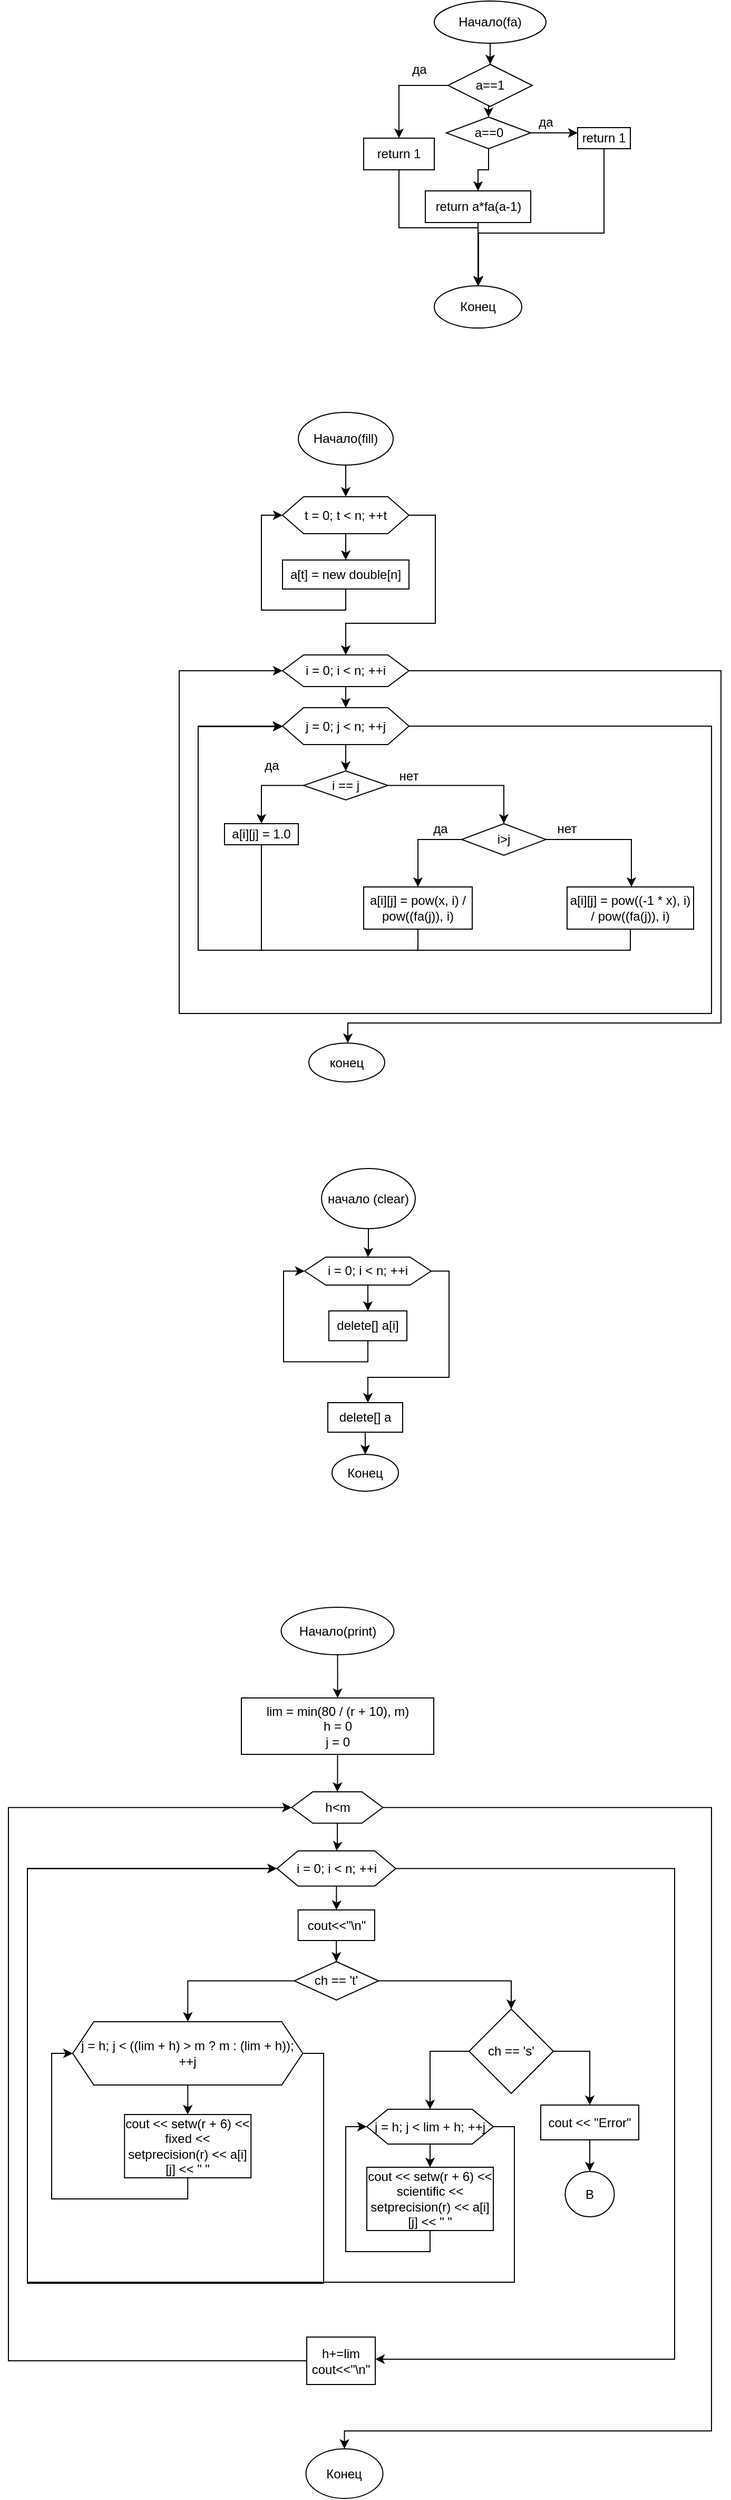 <mxfile version="22.0.3" type="device">
  <diagram name="Страница — 1" id="eBYoO9lafieUX8PKDWNE">
    <mxGraphModel dx="2555" dy="997" grid="1" gridSize="1" guides="1" tooltips="1" connect="1" arrows="1" fold="1" page="1" pageScale="1" pageWidth="827" pageHeight="1169" math="0" shadow="0">
      <root>
        <mxCell id="0" />
        <mxCell id="1" parent="0" />
        <mxCell id="6dYSMGZ0HDnnKK7Jf3ug-3" value="" style="edgeStyle=orthogonalEdgeStyle;rounded=0;orthogonalLoop=1;jettySize=auto;html=1;" edge="1" parent="1" source="6dYSMGZ0HDnnKK7Jf3ug-1" target="6dYSMGZ0HDnnKK7Jf3ug-2">
          <mxGeometry relative="1" as="geometry" />
        </mxCell>
        <mxCell id="6dYSMGZ0HDnnKK7Jf3ug-1" value="Начало(fa)" style="ellipse;whiteSpace=wrap;html=1;" vertex="1" parent="1">
          <mxGeometry x="354" width="106" height="40" as="geometry" />
        </mxCell>
        <mxCell id="6dYSMGZ0HDnnKK7Jf3ug-5" value="" style="edgeStyle=orthogonalEdgeStyle;rounded=0;orthogonalLoop=1;jettySize=auto;html=1;" edge="1" parent="1" source="6dYSMGZ0HDnnKK7Jf3ug-2" target="6dYSMGZ0HDnnKK7Jf3ug-4">
          <mxGeometry relative="1" as="geometry" />
        </mxCell>
        <mxCell id="6dYSMGZ0HDnnKK7Jf3ug-42" style="edgeStyle=orthogonalEdgeStyle;rounded=0;orthogonalLoop=1;jettySize=auto;html=1;exitX=0.5;exitY=1;exitDx=0;exitDy=0;entryX=0.5;entryY=0;entryDx=0;entryDy=0;" edge="1" parent="1" source="6dYSMGZ0HDnnKK7Jf3ug-2" target="6dYSMGZ0HDnnKK7Jf3ug-41">
          <mxGeometry relative="1" as="geometry" />
        </mxCell>
        <mxCell id="6dYSMGZ0HDnnKK7Jf3ug-2" value="a==1" style="rhombus;whiteSpace=wrap;html=1;" vertex="1" parent="1">
          <mxGeometry x="367" y="60" width="80" height="40" as="geometry" />
        </mxCell>
        <mxCell id="6dYSMGZ0HDnnKK7Jf3ug-12" style="edgeStyle=orthogonalEdgeStyle;rounded=0;orthogonalLoop=1;jettySize=auto;html=1;exitX=0.5;exitY=1;exitDx=0;exitDy=0;entryX=0.5;entryY=0;entryDx=0;entryDy=0;" edge="1" parent="1" source="6dYSMGZ0HDnnKK7Jf3ug-4" target="6dYSMGZ0HDnnKK7Jf3ug-11">
          <mxGeometry relative="1" as="geometry" />
        </mxCell>
        <mxCell id="6dYSMGZ0HDnnKK7Jf3ug-4" value="return 1" style="whiteSpace=wrap;html=1;" vertex="1" parent="1">
          <mxGeometry x="287" y="130" width="67" height="30" as="geometry" />
        </mxCell>
        <mxCell id="6dYSMGZ0HDnnKK7Jf3ug-10" style="edgeStyle=orthogonalEdgeStyle;rounded=0;orthogonalLoop=1;jettySize=auto;html=1;exitX=0.5;exitY=1;exitDx=0;exitDy=0;" edge="1" parent="1" source="6dYSMGZ0HDnnKK7Jf3ug-8" target="6dYSMGZ0HDnnKK7Jf3ug-11">
          <mxGeometry relative="1" as="geometry">
            <mxPoint x="400" y="220" as="targetPoint" />
          </mxGeometry>
        </mxCell>
        <mxCell id="6dYSMGZ0HDnnKK7Jf3ug-8" value="return a*fa(a-1)" style="whiteSpace=wrap;html=1;" vertex="1" parent="1">
          <mxGeometry x="345.5" y="180" width="100" height="30" as="geometry" />
        </mxCell>
        <mxCell id="6dYSMGZ0HDnnKK7Jf3ug-11" value="Конец" style="ellipse;whiteSpace=wrap;html=1;" vertex="1" parent="1">
          <mxGeometry x="354" y="270" width="83" height="40" as="geometry" />
        </mxCell>
        <mxCell id="6dYSMGZ0HDnnKK7Jf3ug-15" value="" style="edgeStyle=orthogonalEdgeStyle;rounded=0;orthogonalLoop=1;jettySize=auto;html=1;" edge="1" parent="1" source="6dYSMGZ0HDnnKK7Jf3ug-13" target="6dYSMGZ0HDnnKK7Jf3ug-14">
          <mxGeometry relative="1" as="geometry" />
        </mxCell>
        <mxCell id="6dYSMGZ0HDnnKK7Jf3ug-13" value="Начало(fill)" style="ellipse;whiteSpace=wrap;html=1;" vertex="1" parent="1">
          <mxGeometry x="225" y="390" width="90" height="50" as="geometry" />
        </mxCell>
        <mxCell id="6dYSMGZ0HDnnKK7Jf3ug-17" value="" style="edgeStyle=orthogonalEdgeStyle;rounded=0;orthogonalLoop=1;jettySize=auto;html=1;" edge="1" parent="1" source="6dYSMGZ0HDnnKK7Jf3ug-14" target="6dYSMGZ0HDnnKK7Jf3ug-16">
          <mxGeometry relative="1" as="geometry" />
        </mxCell>
        <mxCell id="6dYSMGZ0HDnnKK7Jf3ug-21" value="" style="edgeStyle=orthogonalEdgeStyle;rounded=0;orthogonalLoop=1;jettySize=auto;html=1;entryX=0.5;entryY=0;entryDx=0;entryDy=0;" edge="1" parent="1" source="6dYSMGZ0HDnnKK7Jf3ug-14" target="6dYSMGZ0HDnnKK7Jf3ug-20">
          <mxGeometry relative="1" as="geometry">
            <Array as="points">
              <mxPoint x="355" y="488" />
              <mxPoint x="355" y="590" />
              <mxPoint x="270" y="590" />
            </Array>
          </mxGeometry>
        </mxCell>
        <mxCell id="6dYSMGZ0HDnnKK7Jf3ug-14" value="t = 0; t &amp;lt; n; ++t" style="shape=hexagon;perimeter=hexagonPerimeter2;whiteSpace=wrap;html=1;fixedSize=1;" vertex="1" parent="1">
          <mxGeometry x="210" y="470" width="120" height="35" as="geometry" />
        </mxCell>
        <mxCell id="6dYSMGZ0HDnnKK7Jf3ug-16" value="a[t] = new double[n]" style="whiteSpace=wrap;html=1;" vertex="1" parent="1">
          <mxGeometry x="210" y="530" width="120" height="27.5" as="geometry" />
        </mxCell>
        <mxCell id="6dYSMGZ0HDnnKK7Jf3ug-18" style="edgeStyle=orthogonalEdgeStyle;rounded=0;orthogonalLoop=1;jettySize=auto;html=1;exitX=0.5;exitY=1;exitDx=0;exitDy=0;entryX=0;entryY=0.5;entryDx=0;entryDy=0;" edge="1" parent="1" source="6dYSMGZ0HDnnKK7Jf3ug-16" target="6dYSMGZ0HDnnKK7Jf3ug-14">
          <mxGeometry relative="1" as="geometry">
            <mxPoint x="185" y="490" as="targetPoint" />
          </mxGeometry>
        </mxCell>
        <mxCell id="6dYSMGZ0HDnnKK7Jf3ug-23" value="" style="edgeStyle=orthogonalEdgeStyle;rounded=0;orthogonalLoop=1;jettySize=auto;html=1;" edge="1" parent="1" source="6dYSMGZ0HDnnKK7Jf3ug-20" target="6dYSMGZ0HDnnKK7Jf3ug-22">
          <mxGeometry relative="1" as="geometry" />
        </mxCell>
        <mxCell id="6dYSMGZ0HDnnKK7Jf3ug-59" style="edgeStyle=orthogonalEdgeStyle;rounded=0;orthogonalLoop=1;jettySize=auto;html=1;exitX=1;exitY=0.5;exitDx=0;exitDy=0;" edge="1" parent="1" source="6dYSMGZ0HDnnKK7Jf3ug-20" target="6dYSMGZ0HDnnKK7Jf3ug-60">
          <mxGeometry relative="1" as="geometry">
            <mxPoint x="350" y="1049" as="targetPoint" />
            <Array as="points">
              <mxPoint x="626" y="635" />
              <mxPoint x="626" y="969" />
              <mxPoint x="272" y="969" />
            </Array>
          </mxGeometry>
        </mxCell>
        <mxCell id="6dYSMGZ0HDnnKK7Jf3ug-20" value="i = 0; i &amp;lt; n; ++i" style="shape=hexagon;perimeter=hexagonPerimeter2;whiteSpace=wrap;html=1;fixedSize=1;" vertex="1" parent="1">
          <mxGeometry x="210" y="620" width="120" height="30" as="geometry" />
        </mxCell>
        <mxCell id="6dYSMGZ0HDnnKK7Jf3ug-27" value="" style="edgeStyle=orthogonalEdgeStyle;rounded=0;orthogonalLoop=1;jettySize=auto;html=1;" edge="1" parent="1" source="6dYSMGZ0HDnnKK7Jf3ug-22" target="6dYSMGZ0HDnnKK7Jf3ug-26">
          <mxGeometry relative="1" as="geometry" />
        </mxCell>
        <mxCell id="6dYSMGZ0HDnnKK7Jf3ug-58" style="edgeStyle=orthogonalEdgeStyle;rounded=0;orthogonalLoop=1;jettySize=auto;html=1;exitX=1;exitY=0.5;exitDx=0;exitDy=0;entryX=0;entryY=0.5;entryDx=0;entryDy=0;" edge="1" parent="1" source="6dYSMGZ0HDnnKK7Jf3ug-22" target="6dYSMGZ0HDnnKK7Jf3ug-20">
          <mxGeometry relative="1" as="geometry">
            <Array as="points">
              <mxPoint x="617" y="688" />
              <mxPoint x="617" y="960" />
              <mxPoint x="112" y="960" />
              <mxPoint x="112" y="635" />
            </Array>
          </mxGeometry>
        </mxCell>
        <mxCell id="6dYSMGZ0HDnnKK7Jf3ug-22" value="j = 0; j &amp;lt; n; ++j" style="shape=hexagon;perimeter=hexagonPerimeter2;whiteSpace=wrap;html=1;fixedSize=1;" vertex="1" parent="1">
          <mxGeometry x="210" y="670" width="120" height="35" as="geometry" />
        </mxCell>
        <mxCell id="6dYSMGZ0HDnnKK7Jf3ug-24" value="да" style="text;html=1;strokeColor=none;fillColor=none;align=center;verticalAlign=middle;whiteSpace=wrap;rounded=0;" vertex="1" parent="1">
          <mxGeometry x="310" y="50" width="60" height="30" as="geometry" />
        </mxCell>
        <mxCell id="6dYSMGZ0HDnnKK7Jf3ug-29" value="" style="edgeStyle=orthogonalEdgeStyle;rounded=0;orthogonalLoop=1;jettySize=auto;html=1;exitX=0;exitY=0.5;exitDx=0;exitDy=0;" edge="1" parent="1" source="6dYSMGZ0HDnnKK7Jf3ug-26" target="6dYSMGZ0HDnnKK7Jf3ug-28">
          <mxGeometry relative="1" as="geometry" />
        </mxCell>
        <mxCell id="6dYSMGZ0HDnnKK7Jf3ug-31" value="" style="edgeStyle=orthogonalEdgeStyle;rounded=0;orthogonalLoop=1;jettySize=auto;html=1;" edge="1" parent="1" source="6dYSMGZ0HDnnKK7Jf3ug-26" target="6dYSMGZ0HDnnKK7Jf3ug-30">
          <mxGeometry relative="1" as="geometry" />
        </mxCell>
        <mxCell id="6dYSMGZ0HDnnKK7Jf3ug-26" value="i == j" style="rhombus;whiteSpace=wrap;html=1;" vertex="1" parent="1">
          <mxGeometry x="230" y="730" width="80" height="27.5" as="geometry" />
        </mxCell>
        <mxCell id="6dYSMGZ0HDnnKK7Jf3ug-56" style="edgeStyle=orthogonalEdgeStyle;rounded=0;orthogonalLoop=1;jettySize=auto;html=1;exitX=0.5;exitY=1;exitDx=0;exitDy=0;entryX=0;entryY=0.5;entryDx=0;entryDy=0;" edge="1" parent="1" source="6dYSMGZ0HDnnKK7Jf3ug-28" target="6dYSMGZ0HDnnKK7Jf3ug-22">
          <mxGeometry relative="1" as="geometry">
            <mxPoint x="210" y="690" as="targetPoint" />
            <Array as="points">
              <mxPoint x="190" y="900" />
              <mxPoint x="130" y="900" />
              <mxPoint x="130" y="688" />
              <mxPoint x="210" y="688" />
            </Array>
          </mxGeometry>
        </mxCell>
        <mxCell id="6dYSMGZ0HDnnKK7Jf3ug-28" value="a[i][j] = 1.0" style="whiteSpace=wrap;html=1;" vertex="1" parent="1">
          <mxGeometry x="155" y="780" width="70" height="20" as="geometry" />
        </mxCell>
        <mxCell id="6dYSMGZ0HDnnKK7Jf3ug-34" style="edgeStyle=orthogonalEdgeStyle;rounded=0;orthogonalLoop=1;jettySize=auto;html=1;exitX=0;exitY=0.5;exitDx=0;exitDy=0;" edge="1" parent="1" source="6dYSMGZ0HDnnKK7Jf3ug-30" target="6dYSMGZ0HDnnKK7Jf3ug-35">
          <mxGeometry relative="1" as="geometry">
            <mxPoint x="350" y="850" as="targetPoint" />
          </mxGeometry>
        </mxCell>
        <mxCell id="6dYSMGZ0HDnnKK7Jf3ug-37" value="" style="edgeStyle=orthogonalEdgeStyle;rounded=0;orthogonalLoop=1;jettySize=auto;html=1;" edge="1" parent="1" source="6dYSMGZ0HDnnKK7Jf3ug-30" target="6dYSMGZ0HDnnKK7Jf3ug-46">
          <mxGeometry relative="1" as="geometry">
            <mxPoint x="540" y="840" as="targetPoint" />
            <Array as="points">
              <mxPoint x="541" y="795" />
            </Array>
          </mxGeometry>
        </mxCell>
        <mxCell id="6dYSMGZ0HDnnKK7Jf3ug-30" value="i&amp;gt;j" style="rhombus;whiteSpace=wrap;html=1;" vertex="1" parent="1">
          <mxGeometry x="380" y="780" width="80" height="30" as="geometry" />
        </mxCell>
        <mxCell id="6dYSMGZ0HDnnKK7Jf3ug-55" style="edgeStyle=orthogonalEdgeStyle;rounded=0;orthogonalLoop=1;jettySize=auto;html=1;exitX=0.5;exitY=1;exitDx=0;exitDy=0;entryX=0;entryY=0.5;entryDx=0;entryDy=0;" edge="1" parent="1" source="6dYSMGZ0HDnnKK7Jf3ug-35" target="6dYSMGZ0HDnnKK7Jf3ug-22">
          <mxGeometry relative="1" as="geometry">
            <Array as="points">
              <mxPoint x="339" y="900" />
              <mxPoint x="130" y="900" />
              <mxPoint x="130" y="688" />
            </Array>
          </mxGeometry>
        </mxCell>
        <mxCell id="6dYSMGZ0HDnnKK7Jf3ug-35" value="a[i][j] = pow(x, i) / pow((fa(j)), i)" style="rounded=0;whiteSpace=wrap;html=1;" vertex="1" parent="1">
          <mxGeometry x="287" y="840" width="103" height="40" as="geometry" />
        </mxCell>
        <mxCell id="6dYSMGZ0HDnnKK7Jf3ug-51" style="edgeStyle=orthogonalEdgeStyle;rounded=0;orthogonalLoop=1;jettySize=auto;html=1;exitX=1;exitY=0.5;exitDx=0;exitDy=0;entryX=0;entryY=0.25;entryDx=0;entryDy=0;" edge="1" parent="1" source="6dYSMGZ0HDnnKK7Jf3ug-41" target="6dYSMGZ0HDnnKK7Jf3ug-43">
          <mxGeometry relative="1" as="geometry" />
        </mxCell>
        <mxCell id="6dYSMGZ0HDnnKK7Jf3ug-53" style="edgeStyle=orthogonalEdgeStyle;rounded=0;orthogonalLoop=1;jettySize=auto;html=1;exitX=0.5;exitY=1;exitDx=0;exitDy=0;entryX=0.5;entryY=0;entryDx=0;entryDy=0;" edge="1" parent="1" source="6dYSMGZ0HDnnKK7Jf3ug-41" target="6dYSMGZ0HDnnKK7Jf3ug-8">
          <mxGeometry relative="1" as="geometry" />
        </mxCell>
        <mxCell id="6dYSMGZ0HDnnKK7Jf3ug-41" value="a==0" style="rhombus;whiteSpace=wrap;html=1;" vertex="1" parent="1">
          <mxGeometry x="365.5" y="110" width="80" height="30" as="geometry" />
        </mxCell>
        <mxCell id="6dYSMGZ0HDnnKK7Jf3ug-52" style="edgeStyle=orthogonalEdgeStyle;rounded=0;orthogonalLoop=1;jettySize=auto;html=1;exitX=0.5;exitY=1;exitDx=0;exitDy=0;" edge="1" parent="1" source="6dYSMGZ0HDnnKK7Jf3ug-43" target="6dYSMGZ0HDnnKK7Jf3ug-11">
          <mxGeometry relative="1" as="geometry">
            <Array as="points">
              <mxPoint x="515" y="220" />
              <mxPoint x="396" y="220" />
            </Array>
          </mxGeometry>
        </mxCell>
        <mxCell id="6dYSMGZ0HDnnKK7Jf3ug-43" value="return 1" style="rounded=0;whiteSpace=wrap;html=1;" vertex="1" parent="1">
          <mxGeometry x="490" y="120" width="50" height="20" as="geometry" />
        </mxCell>
        <mxCell id="6dYSMGZ0HDnnKK7Jf3ug-46" value="a[i][j] = pow((-1 * x), i) / pow((fa(j)), i)" style="rounded=0;whiteSpace=wrap;html=1;" vertex="1" parent="1">
          <mxGeometry x="480" y="840" width="120" height="40" as="geometry" />
        </mxCell>
        <mxCell id="6dYSMGZ0HDnnKK7Jf3ug-47" value="да" style="text;html=1;strokeColor=none;fillColor=none;align=center;verticalAlign=middle;whiteSpace=wrap;rounded=0;" vertex="1" parent="1">
          <mxGeometry x="170" y="710" width="60" height="30" as="geometry" />
        </mxCell>
        <mxCell id="6dYSMGZ0HDnnKK7Jf3ug-48" value="да" style="text;html=1;strokeColor=none;fillColor=none;align=center;verticalAlign=middle;whiteSpace=wrap;rounded=0;" vertex="1" parent="1">
          <mxGeometry x="330" y="770" width="60" height="30" as="geometry" />
        </mxCell>
        <mxCell id="6dYSMGZ0HDnnKK7Jf3ug-49" value="нет" style="text;html=1;strokeColor=none;fillColor=none;align=center;verticalAlign=middle;whiteSpace=wrap;rounded=0;" vertex="1" parent="1">
          <mxGeometry x="300" y="720" width="60" height="30" as="geometry" />
        </mxCell>
        <mxCell id="6dYSMGZ0HDnnKK7Jf3ug-50" value="нет" style="text;html=1;strokeColor=none;fillColor=none;align=center;verticalAlign=middle;whiteSpace=wrap;rounded=0;" vertex="1" parent="1">
          <mxGeometry x="450" y="770" width="60" height="30" as="geometry" />
        </mxCell>
        <mxCell id="6dYSMGZ0HDnnKK7Jf3ug-54" value="да" style="text;html=1;strokeColor=none;fillColor=none;align=center;verticalAlign=middle;whiteSpace=wrap;rounded=0;" vertex="1" parent="1">
          <mxGeometry x="430" y="100" width="60" height="30" as="geometry" />
        </mxCell>
        <mxCell id="6dYSMGZ0HDnnKK7Jf3ug-57" value="" style="endArrow=none;html=1;rounded=0;entryX=0.5;entryY=1;entryDx=0;entryDy=0;" edge="1" parent="1" target="6dYSMGZ0HDnnKK7Jf3ug-46">
          <mxGeometry width="50" height="50" relative="1" as="geometry">
            <mxPoint x="339" y="900" as="sourcePoint" />
            <mxPoint x="396" y="829" as="targetPoint" />
            <Array as="points">
              <mxPoint x="540" y="900" />
            </Array>
          </mxGeometry>
        </mxCell>
        <mxCell id="6dYSMGZ0HDnnKK7Jf3ug-60" value="конец" style="ellipse;whiteSpace=wrap;html=1;" vertex="1" parent="1">
          <mxGeometry x="235" y="988" width="72" height="37" as="geometry" />
        </mxCell>
        <mxCell id="6dYSMGZ0HDnnKK7Jf3ug-63" value="" style="edgeStyle=orthogonalEdgeStyle;rounded=0;orthogonalLoop=1;jettySize=auto;html=1;" edge="1" parent="1" source="6dYSMGZ0HDnnKK7Jf3ug-61" target="6dYSMGZ0HDnnKK7Jf3ug-62">
          <mxGeometry relative="1" as="geometry" />
        </mxCell>
        <mxCell id="6dYSMGZ0HDnnKK7Jf3ug-61" value="начало (clear)" style="ellipse;whiteSpace=wrap;html=1;" vertex="1" parent="1">
          <mxGeometry x="247" y="1107" width="89" height="57" as="geometry" />
        </mxCell>
        <mxCell id="6dYSMGZ0HDnnKK7Jf3ug-65" value="" style="edgeStyle=orthogonalEdgeStyle;rounded=0;orthogonalLoop=1;jettySize=auto;html=1;" edge="1" parent="1" source="6dYSMGZ0HDnnKK7Jf3ug-62" target="6dYSMGZ0HDnnKK7Jf3ug-64">
          <mxGeometry relative="1" as="geometry" />
        </mxCell>
        <mxCell id="6dYSMGZ0HDnnKK7Jf3ug-68" value="" style="edgeStyle=orthogonalEdgeStyle;rounded=0;orthogonalLoop=1;jettySize=auto;html=1;" edge="1" parent="1" source="6dYSMGZ0HDnnKK7Jf3ug-62" target="6dYSMGZ0HDnnKK7Jf3ug-67">
          <mxGeometry relative="1" as="geometry">
            <Array as="points">
              <mxPoint x="368" y="1204" />
              <mxPoint x="368" y="1305" />
              <mxPoint x="291" y="1305" />
            </Array>
          </mxGeometry>
        </mxCell>
        <mxCell id="6dYSMGZ0HDnnKK7Jf3ug-62" value="i = 0; i &amp;lt; n; ++i" style="shape=hexagon;perimeter=hexagonPerimeter2;whiteSpace=wrap;html=1;fixedSize=1;" vertex="1" parent="1">
          <mxGeometry x="231" y="1191" width="120" height="26.5" as="geometry" />
        </mxCell>
        <mxCell id="6dYSMGZ0HDnnKK7Jf3ug-66" style="edgeStyle=orthogonalEdgeStyle;rounded=0;orthogonalLoop=1;jettySize=auto;html=1;exitX=0.5;exitY=1;exitDx=0;exitDy=0;entryX=0;entryY=0.5;entryDx=0;entryDy=0;" edge="1" parent="1" source="6dYSMGZ0HDnnKK7Jf3ug-64" target="6dYSMGZ0HDnnKK7Jf3ug-62">
          <mxGeometry relative="1" as="geometry" />
        </mxCell>
        <mxCell id="6dYSMGZ0HDnnKK7Jf3ug-64" value="delete[] a[i]" style="whiteSpace=wrap;html=1;" vertex="1" parent="1">
          <mxGeometry x="254" y="1242" width="74" height="28.25" as="geometry" />
        </mxCell>
        <mxCell id="6dYSMGZ0HDnnKK7Jf3ug-69" style="edgeStyle=orthogonalEdgeStyle;rounded=0;orthogonalLoop=1;jettySize=auto;html=1;exitX=0.5;exitY=1;exitDx=0;exitDy=0;" edge="1" parent="1" source="6dYSMGZ0HDnnKK7Jf3ug-67" target="6dYSMGZ0HDnnKK7Jf3ug-70">
          <mxGeometry relative="1" as="geometry">
            <mxPoint x="290" y="1388" as="targetPoint" />
          </mxGeometry>
        </mxCell>
        <mxCell id="6dYSMGZ0HDnnKK7Jf3ug-67" value="delete[] a" style="whiteSpace=wrap;html=1;" vertex="1" parent="1">
          <mxGeometry x="253" y="1329" width="71" height="28" as="geometry" />
        </mxCell>
        <mxCell id="6dYSMGZ0HDnnKK7Jf3ug-70" value="Конец" style="ellipse;whiteSpace=wrap;html=1;" vertex="1" parent="1">
          <mxGeometry x="257" y="1378" width="63" height="35" as="geometry" />
        </mxCell>
        <mxCell id="6dYSMGZ0HDnnKK7Jf3ug-73" value="" style="edgeStyle=orthogonalEdgeStyle;rounded=0;orthogonalLoop=1;jettySize=auto;html=1;" edge="1" parent="1" source="6dYSMGZ0HDnnKK7Jf3ug-71" target="6dYSMGZ0HDnnKK7Jf3ug-72">
          <mxGeometry relative="1" as="geometry" />
        </mxCell>
        <mxCell id="6dYSMGZ0HDnnKK7Jf3ug-71" value="Начало(print)" style="ellipse;whiteSpace=wrap;html=1;" vertex="1" parent="1">
          <mxGeometry x="208.75" y="1523" width="107" height="45" as="geometry" />
        </mxCell>
        <mxCell id="6dYSMGZ0HDnnKK7Jf3ug-75" value="" style="edgeStyle=orthogonalEdgeStyle;rounded=0;orthogonalLoop=1;jettySize=auto;html=1;" edge="1" parent="1" source="6dYSMGZ0HDnnKK7Jf3ug-72" target="6dYSMGZ0HDnnKK7Jf3ug-74">
          <mxGeometry relative="1" as="geometry" />
        </mxCell>
        <mxCell id="6dYSMGZ0HDnnKK7Jf3ug-72" value="&lt;div&gt;lim = min(80 / (r + 10), m)&lt;/div&gt;&lt;div&gt;h = 0&lt;span style=&quot;&quot;&gt;&lt;/span&gt;&lt;/div&gt;&lt;div&gt;&lt;span style=&quot;&quot;&gt;j = 0&lt;/span&gt;&lt;/div&gt;" style="whiteSpace=wrap;html=1;" vertex="1" parent="1">
          <mxGeometry x="171" y="1609" width="182.5" height="53.5" as="geometry" />
        </mxCell>
        <mxCell id="6dYSMGZ0HDnnKK7Jf3ug-77" value="" style="edgeStyle=orthogonalEdgeStyle;rounded=0;orthogonalLoop=1;jettySize=auto;html=1;" edge="1" parent="1" source="6dYSMGZ0HDnnKK7Jf3ug-74" target="6dYSMGZ0HDnnKK7Jf3ug-76">
          <mxGeometry relative="1" as="geometry" />
        </mxCell>
        <mxCell id="6dYSMGZ0HDnnKK7Jf3ug-111" style="edgeStyle=orthogonalEdgeStyle;rounded=0;orthogonalLoop=1;jettySize=auto;html=1;exitX=1;exitY=0.5;exitDx=0;exitDy=0;" edge="1" parent="1" source="6dYSMGZ0HDnnKK7Jf3ug-74" target="6dYSMGZ0HDnnKK7Jf3ug-112">
          <mxGeometry relative="1" as="geometry">
            <mxPoint x="280" y="2320" as="targetPoint" />
            <Array as="points">
              <mxPoint x="617" y="1713" />
              <mxPoint x="617" y="2304" />
            </Array>
          </mxGeometry>
        </mxCell>
        <mxCell id="6dYSMGZ0HDnnKK7Jf3ug-74" value="h&amp;lt;m" style="shape=hexagon;perimeter=hexagonPerimeter2;whiteSpace=wrap;html=1;fixedSize=1;" vertex="1" parent="1">
          <mxGeometry x="218.75" y="1698" width="86.5" height="29.75" as="geometry" />
        </mxCell>
        <mxCell id="6dYSMGZ0HDnnKK7Jf3ug-79" value="" style="edgeStyle=orthogonalEdgeStyle;rounded=0;orthogonalLoop=1;jettySize=auto;html=1;" edge="1" parent="1" source="6dYSMGZ0HDnnKK7Jf3ug-76" target="6dYSMGZ0HDnnKK7Jf3ug-78">
          <mxGeometry relative="1" as="geometry" />
        </mxCell>
        <mxCell id="6dYSMGZ0HDnnKK7Jf3ug-109" value="" style="edgeStyle=orthogonalEdgeStyle;rounded=0;orthogonalLoop=1;jettySize=auto;html=1;" edge="1" parent="1" source="6dYSMGZ0HDnnKK7Jf3ug-76" target="6dYSMGZ0HDnnKK7Jf3ug-108">
          <mxGeometry relative="1" as="geometry">
            <Array as="points">
              <mxPoint x="582" y="1771" />
              <mxPoint x="582" y="2236" />
            </Array>
          </mxGeometry>
        </mxCell>
        <mxCell id="6dYSMGZ0HDnnKK7Jf3ug-76" value="i = 0; i &amp;lt; n; ++i" style="shape=hexagon;perimeter=hexagonPerimeter2;whiteSpace=wrap;html=1;fixedSize=1;" vertex="1" parent="1">
          <mxGeometry x="204.75" y="1754" width="112.75" height="33.38" as="geometry" />
        </mxCell>
        <mxCell id="6dYSMGZ0HDnnKK7Jf3ug-81" value="" style="edgeStyle=orthogonalEdgeStyle;rounded=0;orthogonalLoop=1;jettySize=auto;html=1;" edge="1" parent="1" source="6dYSMGZ0HDnnKK7Jf3ug-78" target="6dYSMGZ0HDnnKK7Jf3ug-80">
          <mxGeometry relative="1" as="geometry" />
        </mxCell>
        <mxCell id="6dYSMGZ0HDnnKK7Jf3ug-78" value="cout&amp;lt;&amp;lt;&quot;\n&quot;" style="whiteSpace=wrap;html=1;" vertex="1" parent="1">
          <mxGeometry x="224.81" y="1810" width="72.63" height="29" as="geometry" />
        </mxCell>
        <mxCell id="6dYSMGZ0HDnnKK7Jf3ug-82" style="edgeStyle=orthogonalEdgeStyle;rounded=0;orthogonalLoop=1;jettySize=auto;html=1;exitX=0;exitY=0.5;exitDx=0;exitDy=0;" edge="1" parent="1" source="6dYSMGZ0HDnnKK7Jf3ug-80" target="6dYSMGZ0HDnnKK7Jf3ug-83">
          <mxGeometry relative="1" as="geometry">
            <mxPoint x="261" y="1948" as="targetPoint" />
          </mxGeometry>
        </mxCell>
        <mxCell id="6dYSMGZ0HDnnKK7Jf3ug-87" style="edgeStyle=orthogonalEdgeStyle;rounded=0;orthogonalLoop=1;jettySize=auto;html=1;exitX=1;exitY=0.5;exitDx=0;exitDy=0;" edge="1" parent="1" source="6dYSMGZ0HDnnKK7Jf3ug-80" target="6dYSMGZ0HDnnKK7Jf3ug-88">
          <mxGeometry relative="1" as="geometry">
            <mxPoint x="439" y="1922" as="targetPoint" />
          </mxGeometry>
        </mxCell>
        <mxCell id="6dYSMGZ0HDnnKK7Jf3ug-80" value="ch == &#39;t&#39;" style="rhombus;whiteSpace=wrap;html=1;" vertex="1" parent="1">
          <mxGeometry x="221.13" y="1859" width="80" height="36.5" as="geometry" />
        </mxCell>
        <mxCell id="6dYSMGZ0HDnnKK7Jf3ug-85" value="" style="edgeStyle=orthogonalEdgeStyle;rounded=0;orthogonalLoop=1;jettySize=auto;html=1;" edge="1" parent="1" source="6dYSMGZ0HDnnKK7Jf3ug-83" target="6dYSMGZ0HDnnKK7Jf3ug-84">
          <mxGeometry relative="1" as="geometry" />
        </mxCell>
        <mxCell id="6dYSMGZ0HDnnKK7Jf3ug-102" style="edgeStyle=orthogonalEdgeStyle;rounded=0;orthogonalLoop=1;jettySize=auto;html=1;exitX=1;exitY=0.5;exitDx=0;exitDy=0;entryX=0;entryY=0.5;entryDx=0;entryDy=0;" edge="1" parent="1" source="6dYSMGZ0HDnnKK7Jf3ug-83" target="6dYSMGZ0HDnnKK7Jf3ug-76">
          <mxGeometry relative="1" as="geometry">
            <Array as="points">
              <mxPoint x="249" y="1946" />
              <mxPoint x="249" y="2164" />
              <mxPoint x="-32" y="2164" />
              <mxPoint x="-32" y="1771" />
            </Array>
          </mxGeometry>
        </mxCell>
        <mxCell id="6dYSMGZ0HDnnKK7Jf3ug-83" value="j = h; j &amp;lt; ((lim + h) &amp;gt; m ? m : (lim + h)); ++j" style="shape=hexagon;perimeter=hexagonPerimeter2;whiteSpace=wrap;html=1;fixedSize=1;" vertex="1" parent="1">
          <mxGeometry x="11" y="1916" width="218.25" height="60" as="geometry" />
        </mxCell>
        <mxCell id="6dYSMGZ0HDnnKK7Jf3ug-86" style="edgeStyle=orthogonalEdgeStyle;rounded=0;orthogonalLoop=1;jettySize=auto;html=1;exitX=0.5;exitY=1;exitDx=0;exitDy=0;entryX=0;entryY=0.5;entryDx=0;entryDy=0;" edge="1" parent="1" source="6dYSMGZ0HDnnKK7Jf3ug-84" target="6dYSMGZ0HDnnKK7Jf3ug-83">
          <mxGeometry relative="1" as="geometry">
            <Array as="points">
              <mxPoint x="120" y="2084" />
              <mxPoint x="-9" y="2084" />
              <mxPoint x="-9" y="1946" />
            </Array>
          </mxGeometry>
        </mxCell>
        <mxCell id="6dYSMGZ0HDnnKK7Jf3ug-84" value="cout &amp;lt;&amp;lt; setw(r + 6) &amp;lt;&amp;lt; fixed &amp;lt;&amp;lt; setprecision(r) &amp;lt;&amp;lt; a[i][j] &amp;lt;&amp;lt; &quot; &quot;" style="whiteSpace=wrap;html=1;" vertex="1" parent="1">
          <mxGeometry x="60.125" y="2004" width="120" height="60" as="geometry" />
        </mxCell>
        <mxCell id="6dYSMGZ0HDnnKK7Jf3ug-90" style="edgeStyle=orthogonalEdgeStyle;rounded=0;orthogonalLoop=1;jettySize=auto;html=1;exitX=0;exitY=0.5;exitDx=0;exitDy=0;entryX=0.5;entryY=0;entryDx=0;entryDy=0;" edge="1" parent="1" source="6dYSMGZ0HDnnKK7Jf3ug-88" target="6dYSMGZ0HDnnKK7Jf3ug-95">
          <mxGeometry relative="1" as="geometry">
            <mxPoint x="350" y="1999" as="targetPoint" />
          </mxGeometry>
        </mxCell>
        <mxCell id="6dYSMGZ0HDnnKK7Jf3ug-100" style="edgeStyle=orthogonalEdgeStyle;rounded=0;orthogonalLoop=1;jettySize=auto;html=1;exitX=1;exitY=0.5;exitDx=0;exitDy=0;" edge="1" parent="1" source="6dYSMGZ0HDnnKK7Jf3ug-88" target="6dYSMGZ0HDnnKK7Jf3ug-101">
          <mxGeometry relative="1" as="geometry">
            <mxPoint x="515" y="1987" as="targetPoint" />
          </mxGeometry>
        </mxCell>
        <mxCell id="6dYSMGZ0HDnnKK7Jf3ug-88" value="ch == &#39;s&#39;" style="rhombus;whiteSpace=wrap;html=1;" vertex="1" parent="1">
          <mxGeometry x="387" y="1904" width="80" height="80" as="geometry" />
        </mxCell>
        <mxCell id="6dYSMGZ0HDnnKK7Jf3ug-97" value="" style="edgeStyle=orthogonalEdgeStyle;rounded=0;orthogonalLoop=1;jettySize=auto;html=1;" edge="1" parent="1" source="6dYSMGZ0HDnnKK7Jf3ug-95" target="6dYSMGZ0HDnnKK7Jf3ug-96">
          <mxGeometry relative="1" as="geometry" />
        </mxCell>
        <mxCell id="6dYSMGZ0HDnnKK7Jf3ug-104" style="edgeStyle=orthogonalEdgeStyle;rounded=0;orthogonalLoop=1;jettySize=auto;html=1;exitX=1;exitY=0.5;exitDx=0;exitDy=0;entryX=0;entryY=0.5;entryDx=0;entryDy=0;" edge="1" parent="1" source="6dYSMGZ0HDnnKK7Jf3ug-95" target="6dYSMGZ0HDnnKK7Jf3ug-76">
          <mxGeometry relative="1" as="geometry">
            <Array as="points">
              <mxPoint x="430" y="2016" />
              <mxPoint x="430" y="2163" />
              <mxPoint x="-32" y="2163" />
              <mxPoint x="-32" y="1771" />
            </Array>
          </mxGeometry>
        </mxCell>
        <mxCell id="6dYSMGZ0HDnnKK7Jf3ug-95" value="j = h; j &amp;lt; lim + h; ++j" style="shape=hexagon;perimeter=hexagonPerimeter2;whiteSpace=wrap;html=1;fixedSize=1;" vertex="1" parent="1">
          <mxGeometry x="290" y="1999" width="120" height="33" as="geometry" />
        </mxCell>
        <mxCell id="6dYSMGZ0HDnnKK7Jf3ug-99" style="edgeStyle=orthogonalEdgeStyle;rounded=0;orthogonalLoop=1;jettySize=auto;html=1;exitX=0.5;exitY=1;exitDx=0;exitDy=0;entryX=0;entryY=0.5;entryDx=0;entryDy=0;" edge="1" parent="1" source="6dYSMGZ0HDnnKK7Jf3ug-96" target="6dYSMGZ0HDnnKK7Jf3ug-95">
          <mxGeometry relative="1" as="geometry" />
        </mxCell>
        <mxCell id="6dYSMGZ0HDnnKK7Jf3ug-96" value="cout &amp;lt;&amp;lt; setw(r + 6) &amp;lt;&amp;lt; scientific &amp;lt;&amp;lt; setprecision(r) &amp;lt;&amp;lt; a[i][j] &amp;lt;&amp;lt; &quot; &quot;" style="whiteSpace=wrap;html=1;" vertex="1" parent="1">
          <mxGeometry x="290" y="2054" width="120" height="60" as="geometry" />
        </mxCell>
        <mxCell id="6dYSMGZ0HDnnKK7Jf3ug-106" value="" style="edgeStyle=orthogonalEdgeStyle;rounded=0;orthogonalLoop=1;jettySize=auto;html=1;" edge="1" parent="1" source="6dYSMGZ0HDnnKK7Jf3ug-101" target="6dYSMGZ0HDnnKK7Jf3ug-105">
          <mxGeometry relative="1" as="geometry" />
        </mxCell>
        <mxCell id="6dYSMGZ0HDnnKK7Jf3ug-101" value="cout &amp;lt;&amp;lt; &quot;Error&quot;" style="rounded=0;whiteSpace=wrap;html=1;" vertex="1" parent="1">
          <mxGeometry x="455" y="1995" width="93" height="33" as="geometry" />
        </mxCell>
        <mxCell id="6dYSMGZ0HDnnKK7Jf3ug-105" value="B" style="ellipse;whiteSpace=wrap;html=1;rounded=0;" vertex="1" parent="1">
          <mxGeometry x="478.25" y="2058" width="46.5" height="43" as="geometry" />
        </mxCell>
        <mxCell id="6dYSMGZ0HDnnKK7Jf3ug-110" style="edgeStyle=orthogonalEdgeStyle;rounded=0;orthogonalLoop=1;jettySize=auto;html=1;exitX=0;exitY=0.5;exitDx=0;exitDy=0;entryX=0;entryY=0.5;entryDx=0;entryDy=0;" edge="1" parent="1" source="6dYSMGZ0HDnnKK7Jf3ug-108" target="6dYSMGZ0HDnnKK7Jf3ug-74">
          <mxGeometry relative="1" as="geometry">
            <Array as="points">
              <mxPoint x="-50" y="2238" />
              <mxPoint x="-50" y="1713" />
            </Array>
          </mxGeometry>
        </mxCell>
        <mxCell id="6dYSMGZ0HDnnKK7Jf3ug-108" value="h+=lim&lt;br&gt;cout&amp;lt;&amp;lt;&quot;\n&quot;" style="whiteSpace=wrap;html=1;" vertex="1" parent="1">
          <mxGeometry x="233" y="2215" width="65.01" height="45" as="geometry" />
        </mxCell>
        <mxCell id="6dYSMGZ0HDnnKK7Jf3ug-112" value="Конец" style="ellipse;whiteSpace=wrap;html=1;" vertex="1" parent="1">
          <mxGeometry x="232.25" y="2321" width="73" height="47" as="geometry" />
        </mxCell>
      </root>
    </mxGraphModel>
  </diagram>
</mxfile>
